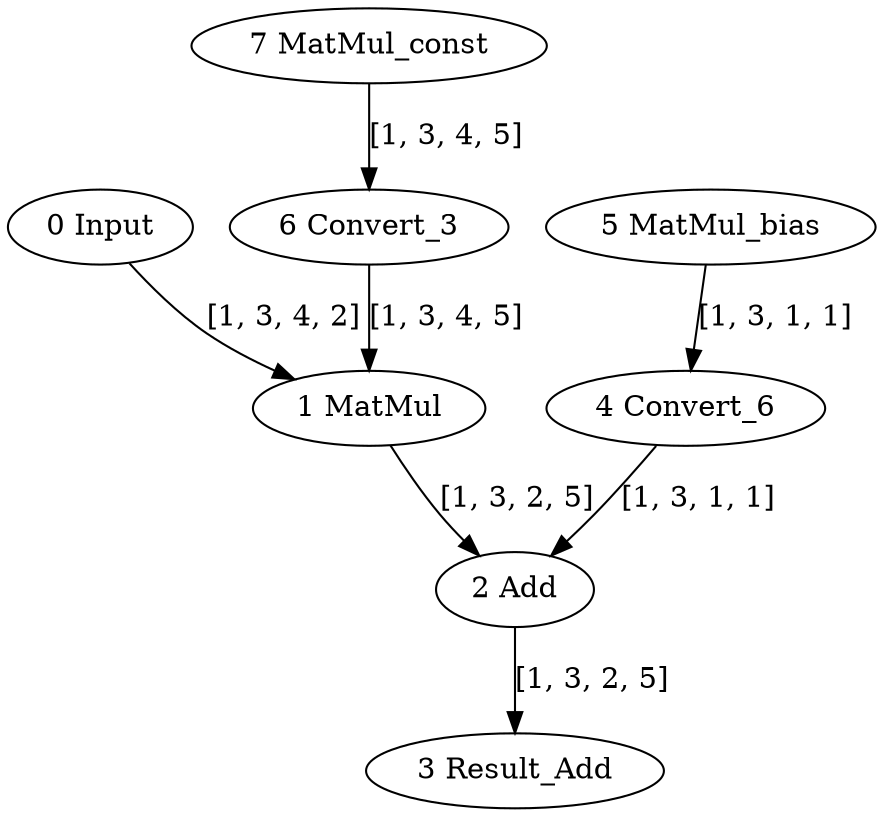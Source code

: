 strict digraph  {
"0 Input" [id=0, type=Parameter];
"1 MatMul" [id=1, type=MatMul];
"2 Add" [id=2, type=Add];
"3 Result_Add" [id=3, type=Result];
"4 Convert_6" [id=4, type=Convert];
"5 MatMul_bias" [id=5, type=Constant];
"6 Convert_3" [id=6, type=Convert];
"7 MatMul_const" [id=7, type=Constant];
"0 Input" -> "1 MatMul"  [label="[1, 3, 4, 2]", style=solid];
"1 MatMul" -> "2 Add"  [label="[1, 3, 2, 5]", style=solid];
"2 Add" -> "3 Result_Add"  [label="[1, 3, 2, 5]", style=solid];
"4 Convert_6" -> "2 Add"  [label="[1, 3, 1, 1]", style=solid];
"5 MatMul_bias" -> "4 Convert_6"  [label="[1, 3, 1, 1]", style=solid];
"6 Convert_3" -> "1 MatMul"  [label="[1, 3, 4, 5]", style=solid];
"7 MatMul_const" -> "6 Convert_3"  [label="[1, 3, 4, 5]", style=solid];
}
